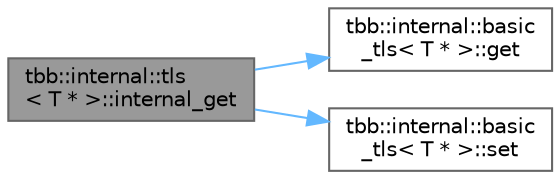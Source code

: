 digraph "tbb::internal::tls&lt; T * &gt;::internal_get"
{
 // LATEX_PDF_SIZE
  bgcolor="transparent";
  edge [fontname=Helvetica,fontsize=10,labelfontname=Helvetica,labelfontsize=10];
  node [fontname=Helvetica,fontsize=10,shape=box,height=0.2,width=0.4];
  rankdir="LR";
  Node1 [id="Node000001",label="tbb::internal::tls\l\< T * \>::internal_get",height=0.2,width=0.4,color="gray40", fillcolor="grey60", style="filled", fontcolor="black",tooltip=" "];
  Node1 -> Node2 [id="edge1_Node000001_Node000002",color="steelblue1",style="solid",tooltip=" "];
  Node2 [id="Node000002",label="tbb::internal::basic\l_tls\< T * \>::get",height=0.2,width=0.4,color="grey40", fillcolor="white", style="filled",URL="$classtbb_1_1internal_1_1basic__tls.html#a636ef4cc45424603061a811110622a4b",tooltip=" "];
  Node1 -> Node3 [id="edge2_Node000001_Node000003",color="steelblue1",style="solid",tooltip=" "];
  Node3 [id="Node000003",label="tbb::internal::basic\l_tls\< T * \>::set",height=0.2,width=0.4,color="grey40", fillcolor="white", style="filled",URL="$classtbb_1_1internal_1_1basic__tls.html#a3f44ef58deff047e6040e7082a9d6506",tooltip=" "];
}
